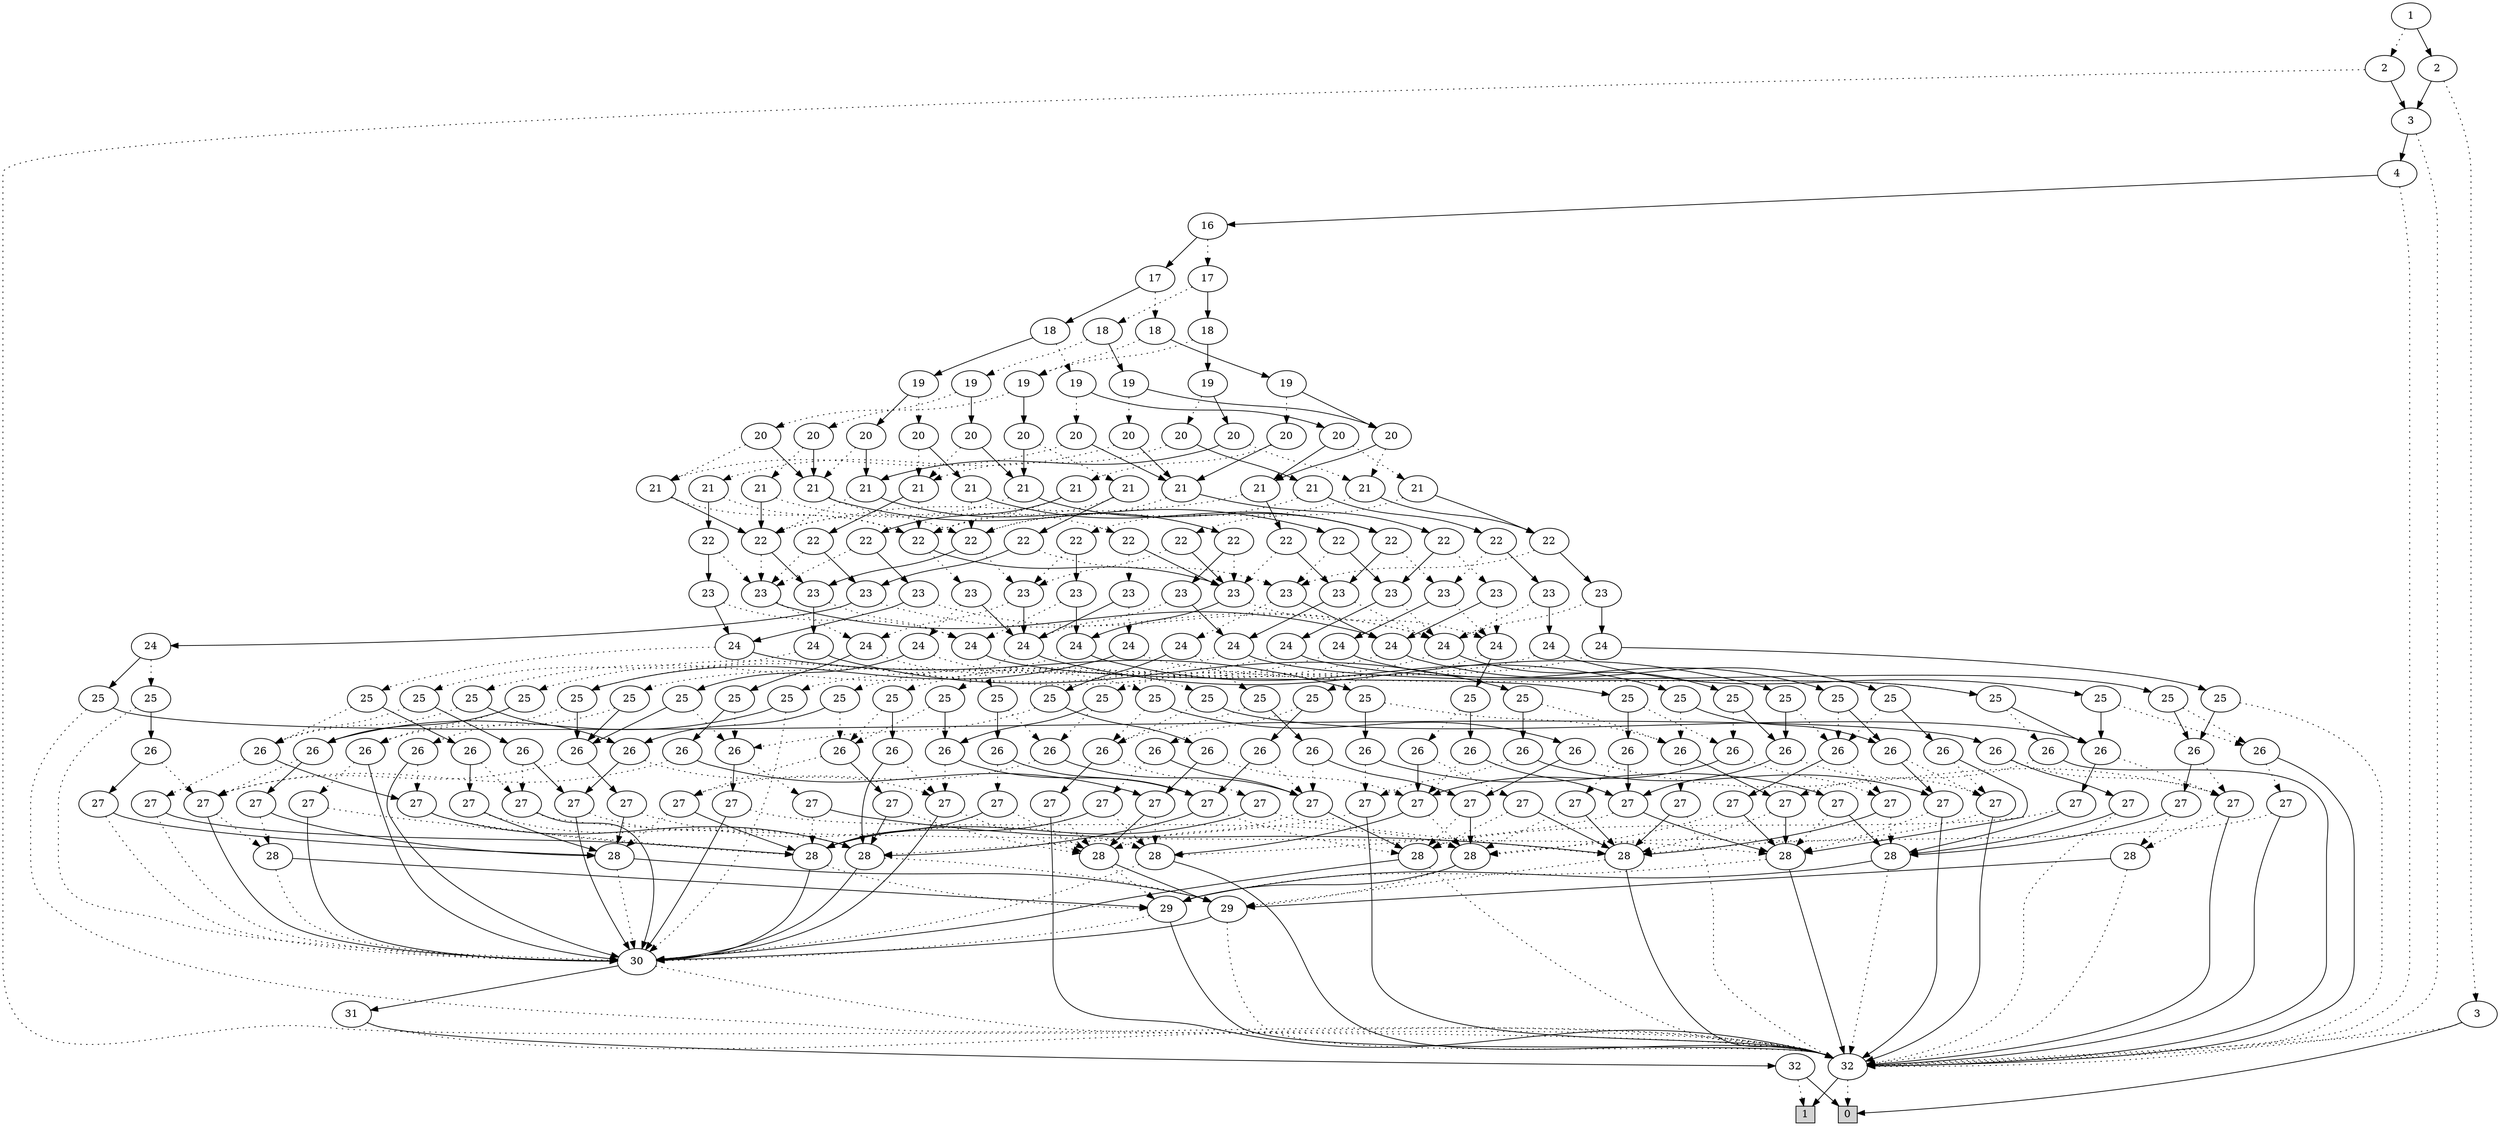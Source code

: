 digraph G {
0 [shape=box, label="0", style=filled, shape=box, height=0.3, width=0.3];
1 [shape=box, label="1", style=filled, shape=box, height=0.3, width=0.3];
7620 [label="1"];
7620 -> 7618 [style=dotted];
7620 -> 7619 [style=filled];
7618 [label="2"];
7618 -> 66 [style=dotted];
7618 -> 7617 [style=filled];
66 [label="32"];
66 -> 0 [style=dotted];
66 -> 1 [style=filled];
7617 [label="3"];
7617 -> 66 [style=dotted];
7617 -> 7616 [style=filled];
7616 [label="4"];
7616 -> 66 [style=dotted];
7616 -> 7615 [style=filled];
7615 [label="16"];
7615 -> 7597 [style=dotted];
7615 -> 7614 [style=filled];
7597 [label="17"];
7597 -> 7577 [style=dotted];
7597 -> 7596 [style=filled];
7577 [label="18"];
7577 -> 7550 [style=dotted];
7577 -> 7576 [style=filled];
7550 [label="19"];
7550 -> 7525 [style=dotted];
7550 -> 7549 [style=filled];
7525 [label="20"];
7525 -> 7499 [style=dotted];
7525 -> 7524 [style=filled];
7499 [label="21"];
7499 -> 7461 [style=dotted];
7499 -> 7498 [style=filled];
7461 [label="22"];
7461 -> 7437 [style=dotted];
7461 -> 7460 [style=filled];
7437 [label="23"];
7437 -> 7419 [style=dotted];
7437 -> 7436 [style=filled];
7419 [label="24"];
7419 -> 7407 [style=dotted];
7419 -> 7418 [style=filled];
7407 [label="25"];
7407 -> 7400 [style=dotted];
7407 -> 7406 [style=filled];
7400 [label="26"];
7400 -> 7399 [style=dotted];
7400 -> 66 [style=filled];
7399 [label="27"];
7399 -> 7396 [style=dotted];
7399 -> 7398 [style=filled];
7396 [label="28"];
7396 -> 7395 [style=dotted];
7396 -> 66 [style=filled];
7395 [label="29"];
7395 -> 66 [style=dotted];
7395 -> 6720 [style=filled];
6720 [label="30"];
6720 -> 66 [style=dotted];
6720 -> 6719 [style=filled];
6719 [label="31"];
6719 -> 66 [style=dotted];
6719 -> 67 [style=filled];
67 [label="32"];
67 -> 1 [style=dotted];
67 -> 0 [style=filled];
7398 [label="28"];
7398 -> 7397 [style=dotted];
7398 -> 66 [style=filled];
7397 [label="29"];
7397 -> 6720 [style=dotted];
7397 -> 66 [style=filled];
7406 [label="26"];
7406 -> 7402 [style=dotted];
7406 -> 7405 [style=filled];
7402 [label="27"];
7402 -> 7401 [style=dotted];
7402 -> 66 [style=filled];
7401 [label="28"];
7401 -> 66 [style=dotted];
7401 -> 7395 [style=filled];
7405 [label="27"];
7405 -> 7403 [style=dotted];
7405 -> 7404 [style=filled];
7403 [label="28"];
7403 -> 66 [style=dotted];
7403 -> 6720 [style=filled];
7404 [label="28"];
7404 -> 66 [style=dotted];
7404 -> 7397 [style=filled];
7418 [label="25"];
7418 -> 7411 [style=dotted];
7418 -> 7417 [style=filled];
7411 [label="26"];
7411 -> 7410 [style=dotted];
7411 -> 6720 [style=filled];
7410 [label="27"];
7410 -> 7408 [style=dotted];
7410 -> 7409 [style=filled];
7408 [label="28"];
7408 -> 7397 [style=dotted];
7408 -> 6720 [style=filled];
7409 [label="28"];
7409 -> 7395 [style=dotted];
7409 -> 6720 [style=filled];
7417 [label="26"];
7417 -> 7413 [style=dotted];
7417 -> 7416 [style=filled];
7413 [label="27"];
7413 -> 7412 [style=dotted];
7413 -> 6720 [style=filled];
7412 [label="28"];
7412 -> 6720 [style=dotted];
7412 -> 7397 [style=filled];
7416 [label="27"];
7416 -> 7414 [style=dotted];
7416 -> 7415 [style=filled];
7414 [label="28"];
7414 -> 6720 [style=dotted];
7414 -> 66 [style=filled];
7415 [label="28"];
7415 -> 6720 [style=dotted];
7415 -> 7395 [style=filled];
7436 [label="24"];
7436 -> 7427 [style=dotted];
7436 -> 7435 [style=filled];
7427 [label="25"];
7427 -> 7423 [style=dotted];
7427 -> 7426 [style=filled];
7423 [label="26"];
7423 -> 7420 [style=dotted];
7423 -> 7422 [style=filled];
7420 [label="27"];
7420 -> 7415 [style=dotted];
7420 -> 7408 [style=filled];
7422 [label="27"];
7422 -> 7421 [style=dotted];
7422 -> 7409 [style=filled];
7421 [label="28"];
7421 -> 7397 [style=dotted];
7421 -> 7395 [style=filled];
7426 [label="26"];
7426 -> 7424 [style=dotted];
7426 -> 7425 [style=filled];
7424 [label="27"];
7424 -> 7421 [style=dotted];
7424 -> 6720 [style=filled];
7425 [label="27"];
7425 -> 7403 [style=dotted];
7425 -> 7409 [style=filled];
7435 [label="25"];
7435 -> 7431 [style=dotted];
7435 -> 7434 [style=filled];
7431 [label="26"];
7431 -> 7428 [style=dotted];
7431 -> 7430 [style=filled];
7428 [label="27"];
7428 -> 7404 [style=dotted];
7428 -> 7396 [style=filled];
7430 [label="27"];
7430 -> 7429 [style=dotted];
7430 -> 7398 [style=filled];
7429 [label="28"];
7429 -> 7395 [style=dotted];
7429 -> 7397 [style=filled];
7434 [label="26"];
7434 -> 7432 [style=dotted];
7434 -> 7433 [style=filled];
7432 [label="27"];
7432 -> 7429 [style=dotted];
7432 -> 66 [style=filled];
7433 [label="27"];
7433 -> 7414 [style=dotted];
7433 -> 7398 [style=filled];
7460 [label="23"];
7460 -> 7448 [style=dotted];
7460 -> 7459 [style=filled];
7448 [label="24"];
7448 -> 7442 [style=dotted];
7448 -> 7447 [style=filled];
7442 [label="25"];
7442 -> 7440 [style=dotted];
7442 -> 7441 [style=filled];
7440 [label="26"];
7440 -> 7438 [style=dotted];
7440 -> 7439 [style=filled];
7438 [label="27"];
7438 -> 7414 [style=dotted];
7438 -> 7408 [style=filled];
7439 [label="27"];
7439 -> 7421 [style=dotted];
7439 -> 7403 [style=filled];
7441 [label="26"];
7441 -> 7439 [style=dotted];
7441 -> 7425 [style=filled];
7447 [label="25"];
7447 -> 7445 [style=dotted];
7447 -> 7446 [style=filled];
7445 [label="26"];
7445 -> 7443 [style=dotted];
7445 -> 7444 [style=filled];
7443 [label="27"];
7443 -> 7403 [style=dotted];
7443 -> 7396 [style=filled];
7444 [label="27"];
7444 -> 7429 [style=dotted];
7444 -> 7414 [style=filled];
7446 [label="26"];
7446 -> 7444 [style=dotted];
7446 -> 7433 [style=filled];
7459 [label="24"];
7459 -> 7453 [style=dotted];
7459 -> 7458 [style=filled];
7453 [label="25"];
7453 -> 7450 [style=dotted];
7453 -> 7452 [style=filled];
7450 [label="26"];
7450 -> 7449 [style=dotted];
7450 -> 7410 [style=filled];
7449 [label="27"];
7449 -> 6720 [style=dotted];
7449 -> 7408 [style=filled];
7452 [label="26"];
7452 -> 7424 [style=dotted];
7452 -> 7451 [style=filled];
7451 [label="27"];
7451 -> 7409 [style=dotted];
7451 -> 6720 [style=filled];
7458 [label="25"];
7458 -> 7455 [style=dotted];
7458 -> 7457 [style=filled];
7455 [label="26"];
7455 -> 7454 [style=dotted];
7455 -> 7399 [style=filled];
7454 [label="27"];
7454 -> 66 [style=dotted];
7454 -> 7396 [style=filled];
7457 [label="26"];
7457 -> 7432 [style=dotted];
7457 -> 7456 [style=filled];
7456 [label="27"];
7456 -> 7398 [style=dotted];
7456 -> 66 [style=filled];
7498 [label="22"];
7498 -> 7480 [style=dotted];
7498 -> 7497 [style=filled];
7480 [label="23"];
7480 -> 7474 [style=dotted];
7480 -> 7479 [style=filled];
7474 [label="24"];
7474 -> 7467 [style=dotted];
7474 -> 7473 [style=filled];
7467 [label="25"];
7467 -> 7464 [style=dotted];
7467 -> 7466 [style=filled];
7464 [label="26"];
7464 -> 7462 [style=dotted];
7464 -> 7463 [style=filled];
7462 [label="27"];
7462 -> 7396 [style=dotted];
7462 -> 7408 [style=filled];
7463 [label="27"];
7463 -> 7421 [style=dotted];
7463 -> 66 [style=filled];
7466 [label="26"];
7466 -> 7402 [style=dotted];
7466 -> 7465 [style=filled];
7465 [label="27"];
7465 -> 7403 [style=dotted];
7465 -> 7429 [style=filled];
7473 [label="25"];
7473 -> 7470 [style=dotted];
7473 -> 7472 [style=filled];
7470 [label="26"];
7470 -> 7468 [style=dotted];
7470 -> 7469 [style=filled];
7468 [label="27"];
7468 -> 7408 [style=dotted];
7468 -> 7396 [style=filled];
7469 [label="27"];
7469 -> 7429 [style=dotted];
7469 -> 6720 [style=filled];
7472 [label="26"];
7472 -> 7413 [style=dotted];
7472 -> 7471 [style=filled];
7471 [label="27"];
7471 -> 7414 [style=dotted];
7471 -> 7421 [style=filled];
7479 [label="24"];
7479 -> 7476 [style=dotted];
7479 -> 7478 [style=filled];
7476 [label="25"];
7476 -> 7423 [style=dotted];
7476 -> 7475 [style=filled];
7475 [label="26"];
7475 -> 7424 [style=dotted];
7475 -> 7409 [style=filled];
7478 [label="25"];
7478 -> 7431 [style=dotted];
7478 -> 7477 [style=filled];
7477 [label="26"];
7477 -> 7432 [style=dotted];
7477 -> 7398 [style=filled];
7497 [label="23"];
7497 -> 7489 [style=dotted];
7497 -> 7496 [style=filled];
7489 [label="24"];
7489 -> 7484 [style=dotted];
7489 -> 7488 [style=filled];
7484 [label="25"];
7484 -> 7481 [style=dotted];
7484 -> 7483 [style=filled];
7481 [label="26"];
7481 -> 7420 [style=dotted];
7481 -> 7439 [style=filled];
7483 [label="26"];
7483 -> 7482 [style=dotted];
7483 -> 7425 [style=filled];
7482 [label="27"];
7482 -> 7421 [style=dotted];
7482 -> 7408 [style=filled];
7488 [label="25"];
7488 -> 7485 [style=dotted];
7488 -> 7487 [style=filled];
7485 [label="26"];
7485 -> 7428 [style=dotted];
7485 -> 7444 [style=filled];
7487 [label="26"];
7487 -> 7486 [style=dotted];
7487 -> 7433 [style=filled];
7486 [label="27"];
7486 -> 7429 [style=dotted];
7486 -> 7396 [style=filled];
7496 [label="24"];
7496 -> 7492 [style=dotted];
7496 -> 7495 [style=filled];
7492 [label="25"];
7492 -> 7450 [style=dotted];
7492 -> 7491 [style=filled];
7491 [label="26"];
7491 -> 7490 [style=dotted];
7491 -> 7451 [style=filled];
7490 [label="27"];
7490 -> 7398 [style=dotted];
7490 -> 6720 [style=filled];
7495 [label="25"];
7495 -> 7455 [style=dotted];
7495 -> 7494 [style=filled];
7494 [label="26"];
7494 -> 7493 [style=dotted];
7494 -> 7456 [style=filled];
7493 [label="27"];
7493 -> 7409 [style=dotted];
7493 -> 66 [style=filled];
7524 [label="21"];
7524 -> 7501 [style=dotted];
7524 -> 7523 [style=filled];
7501 [label="22"];
7501 -> 7500 [style=dotted];
7501 -> 7497 [style=filled];
7500 [label="23"];
7500 -> 7474 [style=dotted];
7500 -> 7436 [style=filled];
7523 [label="22"];
7523 -> 7507 [style=dotted];
7523 -> 7522 [style=filled];
7507 [label="23"];
7507 -> 7506 [style=dotted];
7507 -> 7479 [style=filled];
7506 [label="24"];
7506 -> 7503 [style=dotted];
7506 -> 7505 [style=filled];
7503 [label="25"];
7503 -> 7464 [style=dotted];
7503 -> 7502 [style=filled];
7502 [label="26"];
7502 -> 7439 [style=dotted];
7502 -> 7465 [style=filled];
7505 [label="25"];
7505 -> 7470 [style=dotted];
7505 -> 7504 [style=filled];
7504 [label="26"];
7504 -> 7444 [style=dotted];
7504 -> 7471 [style=filled];
7522 [label="23"];
7522 -> 7510 [style=dotted];
7522 -> 7521 [style=filled];
7510 [label="24"];
7510 -> 7508 [style=dotted];
7510 -> 7509 [style=filled];
7508 [label="25"];
7508 -> 7481 [style=dotted];
7508 -> 7426 [style=filled];
7509 [label="25"];
7509 -> 7485 [style=dotted];
7509 -> 7434 [style=filled];
7521 [label="24"];
7521 -> 7515 [style=dotted];
7521 -> 7520 [style=filled];
7515 [label="25"];
7515 -> 7512 [style=dotted];
7515 -> 7514 [style=filled];
7512 [label="26"];
7512 -> 7511 [style=dotted];
7512 -> 6720 [style=filled];
7511 [label="27"];
7511 -> 7408 [style=dotted];
7511 -> 6720 [style=filled];
7514 [label="26"];
7514 -> 7413 [style=dotted];
7514 -> 7513 [style=filled];
7513 [label="27"];
7513 -> 7412 [style=dotted];
7513 -> 7415 [style=filled];
7520 [label="25"];
7520 -> 7517 [style=dotted];
7520 -> 7519 [style=filled];
7517 [label="26"];
7517 -> 7516 [style=dotted];
7517 -> 66 [style=filled];
7516 [label="27"];
7516 -> 7396 [style=dotted];
7516 -> 66 [style=filled];
7519 [label="26"];
7519 -> 7402 [style=dotted];
7519 -> 7518 [style=filled];
7518 [label="27"];
7518 -> 7401 [style=dotted];
7518 -> 7404 [style=filled];
7549 [label="20"];
7549 -> 7540 [style=dotted];
7549 -> 7548 [style=filled];
7540 [label="21"];
7540 -> 7530 [style=dotted];
7540 -> 7539 [style=filled];
7530 [label="22"];
7530 -> 7529 [style=dotted];
7530 -> 7460 [style=filled];
7529 [label="23"];
7529 -> 7528 [style=dotted];
7529 -> 7436 [style=filled];
7528 [label="24"];
7528 -> 7526 [style=dotted];
7528 -> 7527 [style=filled];
7526 [label="25"];
7526 -> 7464 [style=dotted];
7526 -> 7406 [style=filled];
7527 [label="25"];
7527 -> 7470 [style=dotted];
7527 -> 7417 [style=filled];
7539 [label="22"];
7539 -> 7480 [style=dotted];
7539 -> 7538 [style=filled];
7538 [label="23"];
7538 -> 7510 [style=dotted];
7538 -> 7537 [style=filled];
7537 [label="24"];
7537 -> 7533 [style=dotted];
7537 -> 7536 [style=filled];
7533 [label="25"];
7533 -> 6720 [style=dotted];
7533 -> 7532 [style=filled];
7532 [label="26"];
7532 -> 7413 [style=dotted];
7532 -> 7531 [style=filled];
7531 [label="27"];
7531 -> 6720 [style=dotted];
7531 -> 7415 [style=filled];
7536 [label="25"];
7536 -> 66 [style=dotted];
7536 -> 7535 [style=filled];
7535 [label="26"];
7535 -> 7402 [style=dotted];
7535 -> 7534 [style=filled];
7534 [label="27"];
7534 -> 66 [style=dotted];
7534 -> 7404 [style=filled];
7548 [label="21"];
7548 -> 7498 [style=dotted];
7548 -> 7547 [style=filled];
7547 [label="22"];
7547 -> 7544 [style=dotted];
7547 -> 7546 [style=filled];
7544 [label="23"];
7544 -> 7448 [style=dotted];
7544 -> 7543 [style=filled];
7543 [label="24"];
7543 -> 7541 [style=dotted];
7543 -> 7542 [style=filled];
7541 [label="25"];
7541 -> 7423 [style=dotted];
7541 -> 7452 [style=filled];
7542 [label="25"];
7542 -> 7431 [style=dotted];
7542 -> 7457 [style=filled];
7546 [label="23"];
7546 -> 7510 [style=dotted];
7546 -> 7545 [style=filled];
7545 [label="24"];
7545 -> 7418 [style=dotted];
7545 -> 7407 [style=filled];
7576 [label="19"];
7576 -> 7564 [style=dotted];
7576 -> 7575 [style=filled];
7564 [label="20"];
7564 -> 7560 [style=dotted];
7564 -> 7563 [style=filled];
7560 [label="21"];
7560 -> 7530 [style=dotted];
7560 -> 7559 [style=filled];
7559 [label="22"];
7559 -> 7480 [style=dotted];
7559 -> 7558 [style=filled];
7558 [label="23"];
7558 -> 7489 [style=dotted];
7558 -> 7557 [style=filled];
7557 [label="24"];
7557 -> 7553 [style=dotted];
7557 -> 7556 [style=filled];
7553 [label="25"];
7553 -> 7450 [style=dotted];
7553 -> 7552 [style=filled];
7552 [label="26"];
7552 -> 7490 [style=dotted];
7552 -> 7551 [style=filled];
7551 [label="27"];
7551 -> 7409 [style=dotted];
7551 -> 7415 [style=filled];
7556 [label="25"];
7556 -> 7455 [style=dotted];
7556 -> 7555 [style=filled];
7555 [label="26"];
7555 -> 7493 [style=dotted];
7555 -> 7554 [style=filled];
7554 [label="27"];
7554 -> 7398 [style=dotted];
7554 -> 7404 [style=filled];
7563 [label="21"];
7563 -> 7501 [style=dotted];
7563 -> 7562 [style=filled];
7562 [label="22"];
7562 -> 7561 [style=dotted];
7562 -> 7522 [style=filled];
7561 [label="23"];
7561 -> 7448 [style=dotted];
7561 -> 7479 [style=filled];
7575 [label="20"];
7575 -> 7572 [style=dotted];
7575 -> 7574 [style=filled];
7572 [label="21"];
7572 -> 7566 [style=dotted];
7572 -> 7571 [style=filled];
7566 [label="22"];
7566 -> 7500 [style=dotted];
7566 -> 7565 [style=filled];
7565 [label="23"];
7565 -> 7489 [style=dotted];
7565 -> 7459 [style=filled];
7571 [label="22"];
7571 -> 7507 [style=dotted];
7571 -> 7570 [style=filled];
7570 [label="23"];
7570 -> 7510 [style=dotted];
7570 -> 7569 [style=filled];
7569 [label="24"];
7569 -> 7567 [style=dotted];
7569 -> 7568 [style=filled];
7567 [label="25"];
7567 -> 6720 [style=dotted];
7567 -> 7514 [style=filled];
7568 [label="25"];
7568 -> 66 [style=dotted];
7568 -> 7519 [style=filled];
7574 [label="21"];
7574 -> 7498 [style=dotted];
7574 -> 7573 [style=filled];
7573 [label="22"];
7573 -> 7460 [style=dotted];
7573 -> 7546 [style=filled];
7596 [label="18"];
7596 -> 7583 [style=dotted];
7596 -> 7595 [style=filled];
7583 [label="19"];
7583 -> 7579 [style=dotted];
7583 -> 7582 [style=filled];
7579 [label="20"];
7579 -> 7578 [style=dotted];
7579 -> 7524 [style=filled];
7578 [label="21"];
7578 -> 7530 [style=dotted];
7578 -> 7498 [style=filled];
7582 [label="20"];
7582 -> 7581 [style=dotted];
7582 -> 7548 [style=filled];
7581 [label="21"];
7581 -> 7530 [style=dotted];
7581 -> 7580 [style=filled];
7580 [label="22"];
7580 -> 7507 [style=dotted];
7580 -> 7538 [style=filled];
7595 [label="19"];
7595 -> 7590 [style=dotted];
7595 -> 7594 [style=filled];
7590 [label="20"];
7590 -> 7540 [style=dotted];
7590 -> 7589 [style=filled];
7589 [label="21"];
7589 -> 7501 [style=dotted];
7589 -> 7588 [style=filled];
7588 [label="22"];
7588 -> 7544 [style=dotted];
7588 -> 7587 [style=filled];
7587 [label="23"];
7587 -> 7510 [style=dotted];
7587 -> 7586 [style=filled];
7586 [label="24"];
7586 -> 7584 [style=dotted];
7586 -> 7585 [style=filled];
7584 [label="25"];
7584 -> 7512 [style=dotted];
7584 -> 7417 [style=filled];
7585 [label="25"];
7585 -> 7517 [style=dotted];
7585 -> 7406 [style=filled];
7594 [label="20"];
7594 -> 7572 [style=dotted];
7594 -> 7593 [style=filled];
7593 [label="21"];
7593 -> 7498 [style=dotted];
7593 -> 7592 [style=filled];
7592 [label="22"];
7592 -> 7460 [style=dotted];
7592 -> 7591 [style=filled];
7591 [label="23"];
7591 -> 7436 [style=dotted];
7591 -> 7545 [style=filled];
7614 [label="17"];
7614 -> 7603 [style=dotted];
7614 -> 7613 [style=filled];
7603 [label="18"];
7603 -> 7583 [style=dotted];
7603 -> 7602 [style=filled];
7602 [label="19"];
7602 -> 7601 [style=dotted];
7602 -> 7575 [style=filled];
7601 [label="20"];
7601 -> 7600 [style=dotted];
7601 -> 7563 [style=filled];
7600 [label="21"];
7600 -> 7530 [style=dotted];
7600 -> 7599 [style=filled];
7599 [label="22"];
7599 -> 7480 [style=dotted];
7599 -> 7598 [style=filled];
7598 [label="23"];
7598 -> 7510 [style=dotted];
7598 -> 7557 [style=filled];
7613 [label="18"];
7613 -> 7608 [style=dotted];
7613 -> 7612 [style=filled];
7608 [label="19"];
7608 -> 7604 [style=dotted];
7608 -> 7607 [style=filled];
7604 [label="20"];
7604 -> 7578 [style=dotted];
7604 -> 7563 [style=filled];
7607 [label="20"];
7607 -> 7606 [style=dotted];
7607 -> 7574 [style=filled];
7606 [label="21"];
7606 -> 7605 [style=dotted];
7606 -> 7571 [style=filled];
7605 [label="22"];
7605 -> 7500 [style=dotted];
7605 -> 7460 [style=filled];
7612 [label="19"];
7612 -> 7610 [style=dotted];
7612 -> 7611 [style=filled];
7610 [label="20"];
7610 -> 7540 [style=dotted];
7610 -> 7609 [style=filled];
7609 [label="21"];
7609 -> 7501 [style=dotted];
7609 -> 7547 [style=filled];
7611 [label="20"];
7611 -> 7524 [style=dotted];
7611 -> 7593 [style=filled];
7619 [label="2"];
7619 -> 6484 [style=dotted];
7619 -> 7617 [style=filled];
6484 [label="3"];
6484 -> 66 [style=dotted];
6484 -> 0 [style=filled];
}
